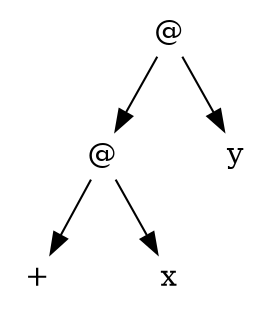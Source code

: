 digraph G{
    node[width=0.05,height=0.05];
    nodesep = .5;
    node [shape=plaintext];    
	nap0[label="@"];
	nap1[label="@"];
	plus[label="+"];
	nap0 -> nap1;
	nap0 -> y;
	nap1 -> plus;
	nap1 -> x;
}